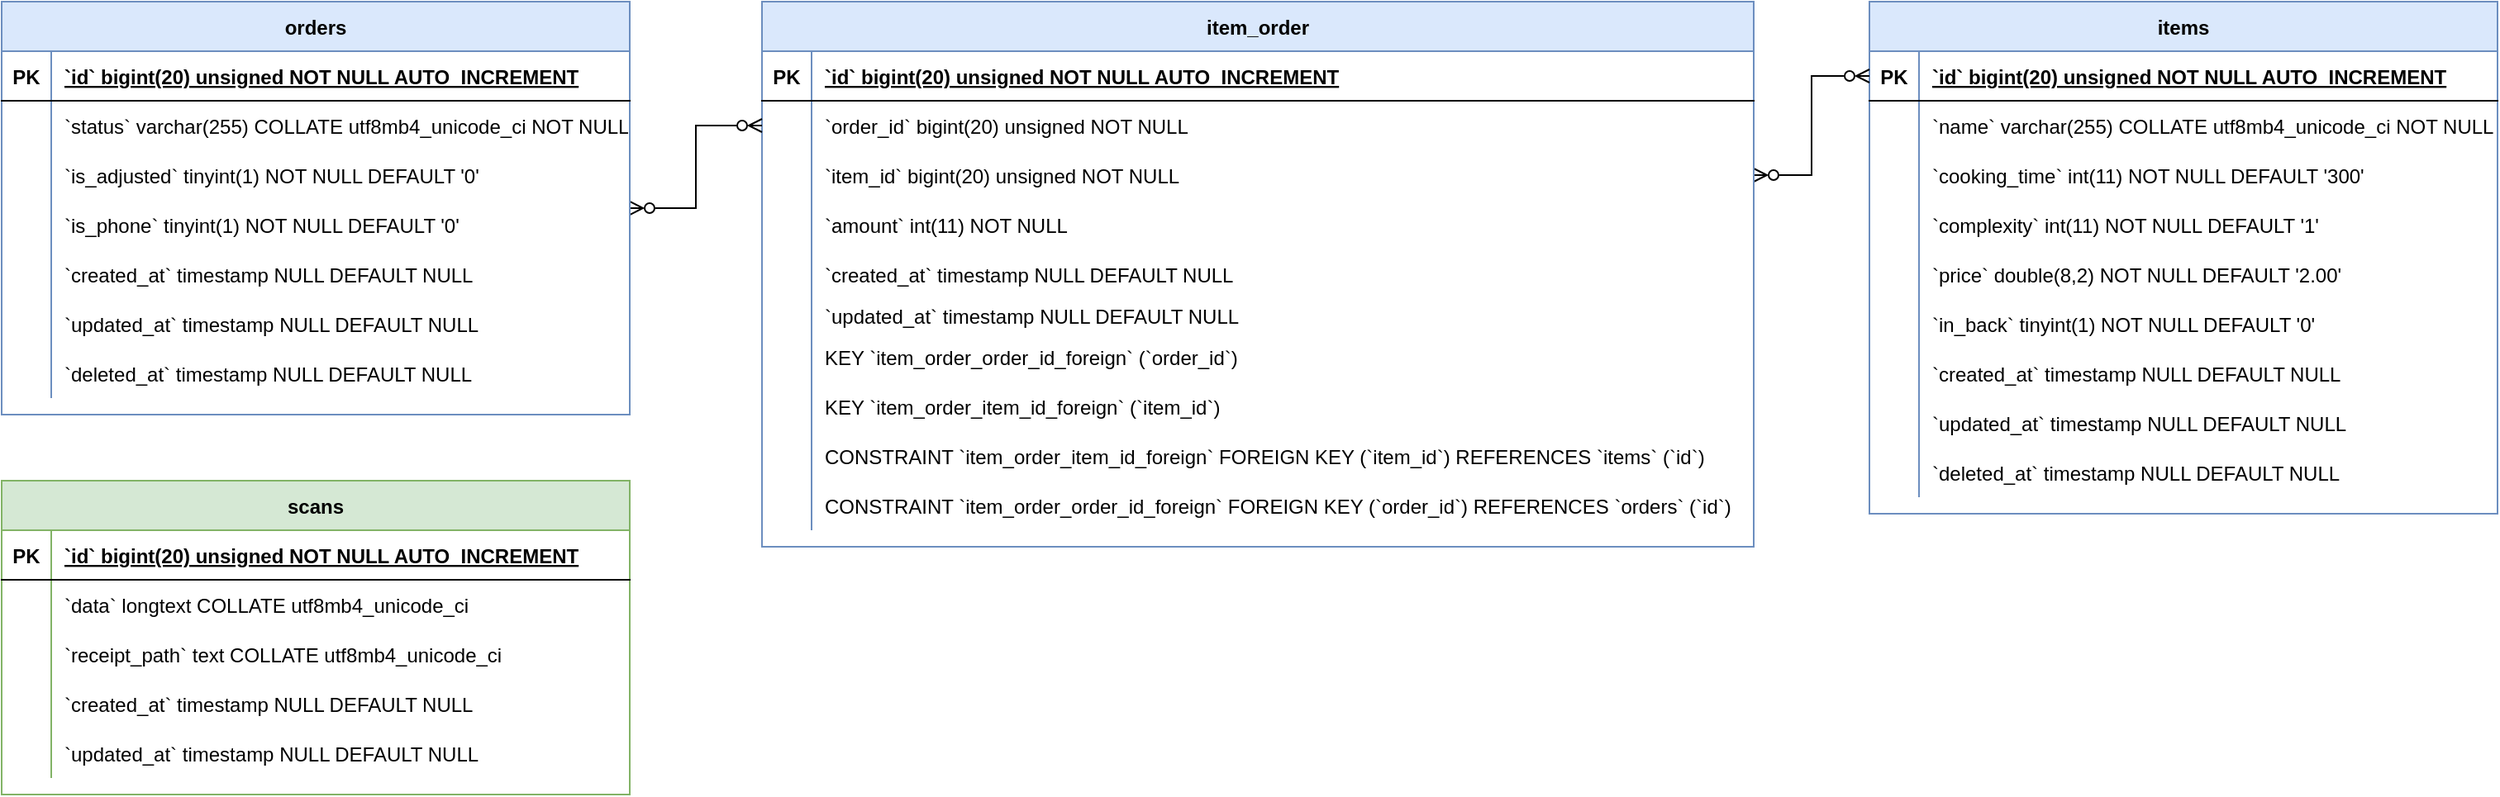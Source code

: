 <mxfile version="20.7.4" type="device"><diagram id="dAq0so1QQWt-yCi-B2u2" name="Page-1"><mxGraphModel dx="3930" dy="1272" grid="1" gridSize="10" guides="1" tooltips="1" connect="1" arrows="1" fold="1" page="1" pageScale="1" pageWidth="827" pageHeight="1169" math="0" shadow="0"><root><mxCell id="0"/><mxCell id="1" parent="0"/><mxCell id="UMOQrsdHi8ueBX5Y1TrF-45" value="items" style="shape=table;startSize=30;container=1;collapsible=1;childLayout=tableLayout;fixedRows=1;rowLines=0;fontStyle=1;align=center;resizeLast=1;fillColor=#dae8fc;strokeColor=#6c8ebf;" vertex="1" parent="1"><mxGeometry x="-690" y="40" width="380" height="310" as="geometry"/></mxCell><mxCell id="UMOQrsdHi8ueBX5Y1TrF-46" value="" style="shape=tableRow;horizontal=0;startSize=0;swimlaneHead=0;swimlaneBody=0;fillColor=none;collapsible=0;dropTarget=0;points=[[0,0.5],[1,0.5]];portConstraint=eastwest;top=0;left=0;right=0;bottom=1;" vertex="1" parent="UMOQrsdHi8ueBX5Y1TrF-45"><mxGeometry y="30" width="380" height="30" as="geometry"/></mxCell><mxCell id="UMOQrsdHi8ueBX5Y1TrF-47" value="PK" style="shape=partialRectangle;overflow=hidden;connectable=0;fillColor=none;top=0;left=0;bottom=0;right=0;fontStyle=1;" vertex="1" parent="UMOQrsdHi8ueBX5Y1TrF-46"><mxGeometry width="30" height="30" as="geometry"><mxRectangle width="30" height="30" as="alternateBounds"/></mxGeometry></mxCell><mxCell id="UMOQrsdHi8ueBX5Y1TrF-48" value="`id` bigint(20) unsigned NOT NULL AUTO_INCREMENT" style="shape=partialRectangle;overflow=hidden;connectable=0;fillColor=none;align=left;top=0;left=0;bottom=0;right=0;spacingLeft=6;fontStyle=5;" vertex="1" parent="UMOQrsdHi8ueBX5Y1TrF-46"><mxGeometry x="30" width="350" height="30" as="geometry"><mxRectangle width="350" height="30" as="alternateBounds"/></mxGeometry></mxCell><mxCell id="UMOQrsdHi8ueBX5Y1TrF-49" value="" style="shape=tableRow;horizontal=0;startSize=0;swimlaneHead=0;swimlaneBody=0;fillColor=none;collapsible=0;dropTarget=0;points=[[0,0.5],[1,0.5]];portConstraint=eastwest;top=0;left=0;right=0;bottom=0;" vertex="1" parent="UMOQrsdHi8ueBX5Y1TrF-45"><mxGeometry y="60" width="380" height="30" as="geometry"/></mxCell><mxCell id="UMOQrsdHi8ueBX5Y1TrF-50" value="" style="shape=partialRectangle;overflow=hidden;connectable=0;fillColor=none;top=0;left=0;bottom=0;right=0;" vertex="1" parent="UMOQrsdHi8ueBX5Y1TrF-49"><mxGeometry width="30" height="30" as="geometry"><mxRectangle width="30" height="30" as="alternateBounds"/></mxGeometry></mxCell><mxCell id="UMOQrsdHi8ueBX5Y1TrF-51" value="`name` varchar(255) COLLATE utf8mb4_unicode_ci NOT NULL" style="shape=partialRectangle;overflow=hidden;connectable=0;fillColor=none;align=left;top=0;left=0;bottom=0;right=0;spacingLeft=6;" vertex="1" parent="UMOQrsdHi8ueBX5Y1TrF-49"><mxGeometry x="30" width="350" height="30" as="geometry"><mxRectangle width="350" height="30" as="alternateBounds"/></mxGeometry></mxCell><mxCell id="UMOQrsdHi8ueBX5Y1TrF-52" value="" style="shape=tableRow;horizontal=0;startSize=0;swimlaneHead=0;swimlaneBody=0;fillColor=none;collapsible=0;dropTarget=0;points=[[0,0.5],[1,0.5]];portConstraint=eastwest;top=0;left=0;right=0;bottom=0;" vertex="1" parent="UMOQrsdHi8ueBX5Y1TrF-45"><mxGeometry y="90" width="380" height="30" as="geometry"/></mxCell><mxCell id="UMOQrsdHi8ueBX5Y1TrF-53" value="" style="shape=partialRectangle;overflow=hidden;connectable=0;fillColor=none;top=0;left=0;bottom=0;right=0;" vertex="1" parent="UMOQrsdHi8ueBX5Y1TrF-52"><mxGeometry width="30" height="30" as="geometry"><mxRectangle width="30" height="30" as="alternateBounds"/></mxGeometry></mxCell><mxCell id="UMOQrsdHi8ueBX5Y1TrF-54" value="`cooking_time` int(11) NOT NULL DEFAULT '300'" style="shape=partialRectangle;overflow=hidden;connectable=0;fillColor=none;align=left;top=0;left=0;bottom=0;right=0;spacingLeft=6;" vertex="1" parent="UMOQrsdHi8ueBX5Y1TrF-52"><mxGeometry x="30" width="350" height="30" as="geometry"><mxRectangle width="350" height="30" as="alternateBounds"/></mxGeometry></mxCell><mxCell id="UMOQrsdHi8ueBX5Y1TrF-55" value="" style="shape=tableRow;horizontal=0;startSize=0;swimlaneHead=0;swimlaneBody=0;fillColor=none;collapsible=0;dropTarget=0;points=[[0,0.5],[1,0.5]];portConstraint=eastwest;top=0;left=0;right=0;bottom=0;" vertex="1" parent="UMOQrsdHi8ueBX5Y1TrF-45"><mxGeometry y="120" width="380" height="30" as="geometry"/></mxCell><mxCell id="UMOQrsdHi8ueBX5Y1TrF-56" value="" style="shape=partialRectangle;overflow=hidden;connectable=0;fillColor=none;top=0;left=0;bottom=0;right=0;" vertex="1" parent="UMOQrsdHi8ueBX5Y1TrF-55"><mxGeometry width="30" height="30" as="geometry"><mxRectangle width="30" height="30" as="alternateBounds"/></mxGeometry></mxCell><mxCell id="UMOQrsdHi8ueBX5Y1TrF-57" value="`complexity` int(11) NOT NULL DEFAULT '1'" style="shape=partialRectangle;overflow=hidden;connectable=0;fillColor=none;align=left;top=0;left=0;bottom=0;right=0;spacingLeft=6;" vertex="1" parent="UMOQrsdHi8ueBX5Y1TrF-55"><mxGeometry x="30" width="350" height="30" as="geometry"><mxRectangle width="350" height="30" as="alternateBounds"/></mxGeometry></mxCell><mxCell id="UMOQrsdHi8ueBX5Y1TrF-58" value="" style="shape=tableRow;horizontal=0;startSize=0;swimlaneHead=0;swimlaneBody=0;fillColor=none;collapsible=0;dropTarget=0;points=[[0,0.5],[1,0.5]];portConstraint=eastwest;top=0;left=0;right=0;bottom=0;" vertex="1" parent="UMOQrsdHi8ueBX5Y1TrF-45"><mxGeometry y="150" width="380" height="30" as="geometry"/></mxCell><mxCell id="UMOQrsdHi8ueBX5Y1TrF-59" value="" style="shape=partialRectangle;overflow=hidden;connectable=0;fillColor=none;top=0;left=0;bottom=0;right=0;" vertex="1" parent="UMOQrsdHi8ueBX5Y1TrF-58"><mxGeometry width="30" height="30" as="geometry"><mxRectangle width="30" height="30" as="alternateBounds"/></mxGeometry></mxCell><mxCell id="UMOQrsdHi8ueBX5Y1TrF-60" value="`price` double(8,2) NOT NULL DEFAULT '2.00'" style="shape=partialRectangle;overflow=hidden;connectable=0;fillColor=none;align=left;top=0;left=0;bottom=0;right=0;spacingLeft=6;" vertex="1" parent="UMOQrsdHi8ueBX5Y1TrF-58"><mxGeometry x="30" width="350" height="30" as="geometry"><mxRectangle width="350" height="30" as="alternateBounds"/></mxGeometry></mxCell><mxCell id="UMOQrsdHi8ueBX5Y1TrF-61" value="" style="shape=tableRow;horizontal=0;startSize=0;swimlaneHead=0;swimlaneBody=0;fillColor=none;collapsible=0;dropTarget=0;points=[[0,0.5],[1,0.5]];portConstraint=eastwest;top=0;left=0;right=0;bottom=0;" vertex="1" parent="UMOQrsdHi8ueBX5Y1TrF-45"><mxGeometry y="180" width="380" height="30" as="geometry"/></mxCell><mxCell id="UMOQrsdHi8ueBX5Y1TrF-62" value="" style="shape=partialRectangle;overflow=hidden;connectable=0;fillColor=none;top=0;left=0;bottom=0;right=0;" vertex="1" parent="UMOQrsdHi8ueBX5Y1TrF-61"><mxGeometry width="30" height="30" as="geometry"><mxRectangle width="30" height="30" as="alternateBounds"/></mxGeometry></mxCell><mxCell id="UMOQrsdHi8ueBX5Y1TrF-63" value="`in_back` tinyint(1) NOT NULL DEFAULT '0'" style="shape=partialRectangle;overflow=hidden;connectable=0;fillColor=none;align=left;top=0;left=0;bottom=0;right=0;spacingLeft=6;" vertex="1" parent="UMOQrsdHi8ueBX5Y1TrF-61"><mxGeometry x="30" width="350" height="30" as="geometry"><mxRectangle width="350" height="30" as="alternateBounds"/></mxGeometry></mxCell><mxCell id="UMOQrsdHi8ueBX5Y1TrF-64" value="" style="shape=tableRow;horizontal=0;startSize=0;swimlaneHead=0;swimlaneBody=0;fillColor=none;collapsible=0;dropTarget=0;points=[[0,0.5],[1,0.5]];portConstraint=eastwest;top=0;left=0;right=0;bottom=0;" vertex="1" parent="UMOQrsdHi8ueBX5Y1TrF-45"><mxGeometry y="210" width="380" height="30" as="geometry"/></mxCell><mxCell id="UMOQrsdHi8ueBX5Y1TrF-65" value="" style="shape=partialRectangle;overflow=hidden;connectable=0;fillColor=none;top=0;left=0;bottom=0;right=0;" vertex="1" parent="UMOQrsdHi8ueBX5Y1TrF-64"><mxGeometry width="30" height="30" as="geometry"><mxRectangle width="30" height="30" as="alternateBounds"/></mxGeometry></mxCell><mxCell id="UMOQrsdHi8ueBX5Y1TrF-66" value="`created_at` timestamp NULL DEFAULT NULL" style="shape=partialRectangle;overflow=hidden;connectable=0;fillColor=none;align=left;top=0;left=0;bottom=0;right=0;spacingLeft=6;" vertex="1" parent="UMOQrsdHi8ueBX5Y1TrF-64"><mxGeometry x="30" width="350" height="30" as="geometry"><mxRectangle width="350" height="30" as="alternateBounds"/></mxGeometry></mxCell><mxCell id="UMOQrsdHi8ueBX5Y1TrF-67" value="" style="shape=tableRow;horizontal=0;startSize=0;swimlaneHead=0;swimlaneBody=0;fillColor=none;collapsible=0;dropTarget=0;points=[[0,0.5],[1,0.5]];portConstraint=eastwest;top=0;left=0;right=0;bottom=0;" vertex="1" parent="UMOQrsdHi8ueBX5Y1TrF-45"><mxGeometry y="240" width="380" height="30" as="geometry"/></mxCell><mxCell id="UMOQrsdHi8ueBX5Y1TrF-68" value="" style="shape=partialRectangle;overflow=hidden;connectable=0;fillColor=none;top=0;left=0;bottom=0;right=0;" vertex="1" parent="UMOQrsdHi8ueBX5Y1TrF-67"><mxGeometry width="30" height="30" as="geometry"><mxRectangle width="30" height="30" as="alternateBounds"/></mxGeometry></mxCell><mxCell id="UMOQrsdHi8ueBX5Y1TrF-69" value="`updated_at` timestamp NULL DEFAULT NULL" style="shape=partialRectangle;overflow=hidden;connectable=0;fillColor=none;align=left;top=0;left=0;bottom=0;right=0;spacingLeft=6;" vertex="1" parent="UMOQrsdHi8ueBX5Y1TrF-67"><mxGeometry x="30" width="350" height="30" as="geometry"><mxRectangle width="350" height="30" as="alternateBounds"/></mxGeometry></mxCell><mxCell id="UMOQrsdHi8ueBX5Y1TrF-70" value="" style="shape=tableRow;horizontal=0;startSize=0;swimlaneHead=0;swimlaneBody=0;fillColor=none;collapsible=0;dropTarget=0;points=[[0,0.5],[1,0.5]];portConstraint=eastwest;top=0;left=0;right=0;bottom=0;" vertex="1" parent="UMOQrsdHi8ueBX5Y1TrF-45"><mxGeometry y="270" width="380" height="30" as="geometry"/></mxCell><mxCell id="UMOQrsdHi8ueBX5Y1TrF-71" value="" style="shape=partialRectangle;overflow=hidden;connectable=0;fillColor=none;top=0;left=0;bottom=0;right=0;" vertex="1" parent="UMOQrsdHi8ueBX5Y1TrF-70"><mxGeometry width="30" height="30" as="geometry"><mxRectangle width="30" height="30" as="alternateBounds"/></mxGeometry></mxCell><mxCell id="UMOQrsdHi8ueBX5Y1TrF-72" value="`deleted_at` timestamp NULL DEFAULT NULL" style="shape=partialRectangle;overflow=hidden;connectable=0;fillColor=none;align=left;top=0;left=0;bottom=0;right=0;spacingLeft=6;" vertex="1" parent="UMOQrsdHi8ueBX5Y1TrF-70"><mxGeometry x="30" width="350" height="30" as="geometry"><mxRectangle width="350" height="30" as="alternateBounds"/></mxGeometry></mxCell><mxCell id="UMOQrsdHi8ueBX5Y1TrF-298" style="edgeStyle=orthogonalEdgeStyle;rounded=0;orthogonalLoop=1;jettySize=auto;html=1;exitX=1;exitY=0.5;exitDx=0;exitDy=0;endArrow=ERzeroToMany;endFill=0;startArrow=ERzeroToMany;startFill=0;" edge="1" parent="1" source="UMOQrsdHi8ueBX5Y1TrF-80" target="UMOQrsdHi8ueBX5Y1TrF-46"><mxGeometry relative="1" as="geometry"/></mxCell><mxCell id="UMOQrsdHi8ueBX5Y1TrF-73" value="item_order" style="shape=table;startSize=30;container=1;collapsible=1;childLayout=tableLayout;fixedRows=1;rowLines=0;fontStyle=1;align=center;resizeLast=1;fillColor=#dae8fc;strokeColor=#6c8ebf;" vertex="1" parent="1"><mxGeometry x="-1360" y="40" width="600" height="330" as="geometry"/></mxCell><mxCell id="UMOQrsdHi8ueBX5Y1TrF-74" value="" style="shape=tableRow;horizontal=0;startSize=0;swimlaneHead=0;swimlaneBody=0;fillColor=none;collapsible=0;dropTarget=0;points=[[0,0.5],[1,0.5]];portConstraint=eastwest;top=0;left=0;right=0;bottom=1;" vertex="1" parent="UMOQrsdHi8ueBX5Y1TrF-73"><mxGeometry y="30" width="600" height="30" as="geometry"/></mxCell><mxCell id="UMOQrsdHi8ueBX5Y1TrF-75" value="PK" style="shape=partialRectangle;overflow=hidden;connectable=0;fillColor=none;top=0;left=0;bottom=0;right=0;fontStyle=1;" vertex="1" parent="UMOQrsdHi8ueBX5Y1TrF-74"><mxGeometry width="30" height="30" as="geometry"><mxRectangle width="30" height="30" as="alternateBounds"/></mxGeometry></mxCell><mxCell id="UMOQrsdHi8ueBX5Y1TrF-76" value="`id` bigint(20) unsigned NOT NULL AUTO_INCREMENT" style="shape=partialRectangle;overflow=hidden;connectable=0;fillColor=none;align=left;top=0;left=0;bottom=0;right=0;spacingLeft=6;fontStyle=5;" vertex="1" parent="UMOQrsdHi8ueBX5Y1TrF-74"><mxGeometry x="30" width="570" height="30" as="geometry"><mxRectangle width="570" height="30" as="alternateBounds"/></mxGeometry></mxCell><mxCell id="UMOQrsdHi8ueBX5Y1TrF-77" value="" style="shape=tableRow;horizontal=0;startSize=0;swimlaneHead=0;swimlaneBody=0;fillColor=none;collapsible=0;dropTarget=0;points=[[0,0.5],[1,0.5]];portConstraint=eastwest;top=0;left=0;right=0;bottom=0;" vertex="1" parent="UMOQrsdHi8ueBX5Y1TrF-73"><mxGeometry y="60" width="600" height="30" as="geometry"/></mxCell><mxCell id="UMOQrsdHi8ueBX5Y1TrF-78" value="" style="shape=partialRectangle;overflow=hidden;connectable=0;fillColor=none;top=0;left=0;bottom=0;right=0;" vertex="1" parent="UMOQrsdHi8ueBX5Y1TrF-77"><mxGeometry width="30" height="30" as="geometry"><mxRectangle width="30" height="30" as="alternateBounds"/></mxGeometry></mxCell><mxCell id="UMOQrsdHi8ueBX5Y1TrF-79" value="`order_id` bigint(20) unsigned NOT NULL" style="shape=partialRectangle;overflow=hidden;connectable=0;fillColor=none;align=left;top=0;left=0;bottom=0;right=0;spacingLeft=6;" vertex="1" parent="UMOQrsdHi8ueBX5Y1TrF-77"><mxGeometry x="30" width="570" height="30" as="geometry"><mxRectangle width="570" height="30" as="alternateBounds"/></mxGeometry></mxCell><mxCell id="UMOQrsdHi8ueBX5Y1TrF-80" value="" style="shape=tableRow;horizontal=0;startSize=0;swimlaneHead=0;swimlaneBody=0;fillColor=none;collapsible=0;dropTarget=0;points=[[0,0.5],[1,0.5]];portConstraint=eastwest;top=0;left=0;right=0;bottom=0;" vertex="1" parent="UMOQrsdHi8ueBX5Y1TrF-73"><mxGeometry y="90" width="600" height="30" as="geometry"/></mxCell><mxCell id="UMOQrsdHi8ueBX5Y1TrF-81" value="" style="shape=partialRectangle;overflow=hidden;connectable=0;fillColor=none;top=0;left=0;bottom=0;right=0;" vertex="1" parent="UMOQrsdHi8ueBX5Y1TrF-80"><mxGeometry width="30" height="30" as="geometry"><mxRectangle width="30" height="30" as="alternateBounds"/></mxGeometry></mxCell><mxCell id="UMOQrsdHi8ueBX5Y1TrF-82" value="`item_id` bigint(20) unsigned NOT NULL" style="shape=partialRectangle;overflow=hidden;connectable=0;fillColor=none;align=left;top=0;left=0;bottom=0;right=0;spacingLeft=6;" vertex="1" parent="UMOQrsdHi8ueBX5Y1TrF-80"><mxGeometry x="30" width="570" height="30" as="geometry"><mxRectangle width="570" height="30" as="alternateBounds"/></mxGeometry></mxCell><mxCell id="UMOQrsdHi8ueBX5Y1TrF-83" value="" style="shape=tableRow;horizontal=0;startSize=0;swimlaneHead=0;swimlaneBody=0;fillColor=none;collapsible=0;dropTarget=0;points=[[0,0.5],[1,0.5]];portConstraint=eastwest;top=0;left=0;right=0;bottom=0;" vertex="1" parent="UMOQrsdHi8ueBX5Y1TrF-73"><mxGeometry y="120" width="600" height="30" as="geometry"/></mxCell><mxCell id="UMOQrsdHi8ueBX5Y1TrF-84" value="" style="shape=partialRectangle;overflow=hidden;connectable=0;fillColor=none;top=0;left=0;bottom=0;right=0;" vertex="1" parent="UMOQrsdHi8ueBX5Y1TrF-83"><mxGeometry width="30" height="30" as="geometry"><mxRectangle width="30" height="30" as="alternateBounds"/></mxGeometry></mxCell><mxCell id="UMOQrsdHi8ueBX5Y1TrF-85" value="`amount` int(11) NOT NULL" style="shape=partialRectangle;overflow=hidden;connectable=0;fillColor=none;align=left;top=0;left=0;bottom=0;right=0;spacingLeft=6;" vertex="1" parent="UMOQrsdHi8ueBX5Y1TrF-83"><mxGeometry x="30" width="570" height="30" as="geometry"><mxRectangle width="570" height="30" as="alternateBounds"/></mxGeometry></mxCell><mxCell id="UMOQrsdHi8ueBX5Y1TrF-86" value="" style="shape=tableRow;horizontal=0;startSize=0;swimlaneHead=0;swimlaneBody=0;fillColor=none;collapsible=0;dropTarget=0;points=[[0,0.5],[1,0.5]];portConstraint=eastwest;top=0;left=0;right=0;bottom=0;" vertex="1" parent="UMOQrsdHi8ueBX5Y1TrF-73"><mxGeometry y="150" width="600" height="30" as="geometry"/></mxCell><mxCell id="UMOQrsdHi8ueBX5Y1TrF-87" value="" style="shape=partialRectangle;overflow=hidden;connectable=0;fillColor=none;top=0;left=0;bottom=0;right=0;" vertex="1" parent="UMOQrsdHi8ueBX5Y1TrF-86"><mxGeometry width="30" height="30" as="geometry"><mxRectangle width="30" height="30" as="alternateBounds"/></mxGeometry></mxCell><mxCell id="UMOQrsdHi8ueBX5Y1TrF-88" value="`created_at` timestamp NULL DEFAULT NULL" style="shape=partialRectangle;overflow=hidden;connectable=0;fillColor=none;align=left;top=0;left=0;bottom=0;right=0;spacingLeft=6;" vertex="1" parent="UMOQrsdHi8ueBX5Y1TrF-86"><mxGeometry x="30" width="570" height="30" as="geometry"><mxRectangle width="570" height="30" as="alternateBounds"/></mxGeometry></mxCell><mxCell id="UMOQrsdHi8ueBX5Y1TrF-89" value="" style="shape=tableRow;horizontal=0;startSize=0;swimlaneHead=0;swimlaneBody=0;fillColor=none;collapsible=0;dropTarget=0;points=[[0,0.5],[1,0.5]];portConstraint=eastwest;top=0;left=0;right=0;bottom=0;" vertex="1" parent="UMOQrsdHi8ueBX5Y1TrF-73"><mxGeometry y="180" width="600" height="20" as="geometry"/></mxCell><mxCell id="UMOQrsdHi8ueBX5Y1TrF-90" value="" style="shape=partialRectangle;overflow=hidden;connectable=0;fillColor=none;top=0;left=0;bottom=0;right=0;" vertex="1" parent="UMOQrsdHi8ueBX5Y1TrF-89"><mxGeometry width="30" height="20" as="geometry"><mxRectangle width="30" height="20" as="alternateBounds"/></mxGeometry></mxCell><mxCell id="UMOQrsdHi8ueBX5Y1TrF-91" value="`updated_at` timestamp NULL DEFAULT NULL" style="shape=partialRectangle;overflow=hidden;connectable=0;fillColor=none;align=left;top=0;left=0;bottom=0;right=0;spacingLeft=6;" vertex="1" parent="UMOQrsdHi8ueBX5Y1TrF-89"><mxGeometry x="30" width="570" height="20" as="geometry"><mxRectangle width="570" height="20" as="alternateBounds"/></mxGeometry></mxCell><mxCell id="UMOQrsdHi8ueBX5Y1TrF-92" value="" style="shape=tableRow;horizontal=0;startSize=0;swimlaneHead=0;swimlaneBody=0;fillColor=none;collapsible=0;dropTarget=0;points=[[0,0.5],[1,0.5]];portConstraint=eastwest;top=0;left=0;right=0;bottom=0;" vertex="1" parent="UMOQrsdHi8ueBX5Y1TrF-73"><mxGeometry y="200" width="600" height="30" as="geometry"/></mxCell><mxCell id="UMOQrsdHi8ueBX5Y1TrF-93" value="" style="shape=partialRectangle;overflow=hidden;connectable=0;fillColor=none;top=0;left=0;bottom=0;right=0;" vertex="1" parent="UMOQrsdHi8ueBX5Y1TrF-92"><mxGeometry width="30" height="30" as="geometry"><mxRectangle width="30" height="30" as="alternateBounds"/></mxGeometry></mxCell><mxCell id="UMOQrsdHi8ueBX5Y1TrF-94" value="KEY `item_order_order_id_foreign` (`order_id`)" style="shape=partialRectangle;overflow=hidden;connectable=0;fillColor=none;align=left;top=0;left=0;bottom=0;right=0;spacingLeft=6;" vertex="1" parent="UMOQrsdHi8ueBX5Y1TrF-92"><mxGeometry x="30" width="570" height="30" as="geometry"><mxRectangle width="570" height="30" as="alternateBounds"/></mxGeometry></mxCell><mxCell id="UMOQrsdHi8ueBX5Y1TrF-95" value="" style="shape=tableRow;horizontal=0;startSize=0;swimlaneHead=0;swimlaneBody=0;fillColor=none;collapsible=0;dropTarget=0;points=[[0,0.5],[1,0.5]];portConstraint=eastwest;top=0;left=0;right=0;bottom=0;" vertex="1" parent="UMOQrsdHi8ueBX5Y1TrF-73"><mxGeometry y="230" width="600" height="30" as="geometry"/></mxCell><mxCell id="UMOQrsdHi8ueBX5Y1TrF-96" value="" style="shape=partialRectangle;overflow=hidden;connectable=0;fillColor=none;top=0;left=0;bottom=0;right=0;" vertex="1" parent="UMOQrsdHi8ueBX5Y1TrF-95"><mxGeometry width="30" height="30" as="geometry"><mxRectangle width="30" height="30" as="alternateBounds"/></mxGeometry></mxCell><mxCell id="UMOQrsdHi8ueBX5Y1TrF-97" value="KEY `item_order_item_id_foreign` (`item_id`)" style="shape=partialRectangle;overflow=hidden;connectable=0;fillColor=none;align=left;top=0;left=0;bottom=0;right=0;spacingLeft=6;" vertex="1" parent="UMOQrsdHi8ueBX5Y1TrF-95"><mxGeometry x="30" width="570" height="30" as="geometry"><mxRectangle width="570" height="30" as="alternateBounds"/></mxGeometry></mxCell><mxCell id="UMOQrsdHi8ueBX5Y1TrF-98" value="" style="shape=tableRow;horizontal=0;startSize=0;swimlaneHead=0;swimlaneBody=0;fillColor=none;collapsible=0;dropTarget=0;points=[[0,0.5],[1,0.5]];portConstraint=eastwest;top=0;left=0;right=0;bottom=0;" vertex="1" parent="UMOQrsdHi8ueBX5Y1TrF-73"><mxGeometry y="260" width="600" height="30" as="geometry"/></mxCell><mxCell id="UMOQrsdHi8ueBX5Y1TrF-99" value="" style="shape=partialRectangle;overflow=hidden;connectable=0;fillColor=none;top=0;left=0;bottom=0;right=0;" vertex="1" parent="UMOQrsdHi8ueBX5Y1TrF-98"><mxGeometry width="30" height="30" as="geometry"><mxRectangle width="30" height="30" as="alternateBounds"/></mxGeometry></mxCell><mxCell id="UMOQrsdHi8ueBX5Y1TrF-100" value="CONSTRAINT `item_order_item_id_foreign` FOREIGN KEY (`item_id`) REFERENCES `items` (`id`)" style="shape=partialRectangle;overflow=hidden;connectable=0;fillColor=none;align=left;top=0;left=0;bottom=0;right=0;spacingLeft=6;" vertex="1" parent="UMOQrsdHi8ueBX5Y1TrF-98"><mxGeometry x="30" width="570" height="30" as="geometry"><mxRectangle width="570" height="30" as="alternateBounds"/></mxGeometry></mxCell><mxCell id="UMOQrsdHi8ueBX5Y1TrF-101" value="" style="shape=tableRow;horizontal=0;startSize=0;swimlaneHead=0;swimlaneBody=0;fillColor=none;collapsible=0;dropTarget=0;points=[[0,0.5],[1,0.5]];portConstraint=eastwest;top=0;left=0;right=0;bottom=0;" vertex="1" parent="UMOQrsdHi8ueBX5Y1TrF-73"><mxGeometry y="290" width="600" height="30" as="geometry"/></mxCell><mxCell id="UMOQrsdHi8ueBX5Y1TrF-102" value="" style="shape=partialRectangle;overflow=hidden;connectable=0;fillColor=none;top=0;left=0;bottom=0;right=0;" vertex="1" parent="UMOQrsdHi8ueBX5Y1TrF-101"><mxGeometry width="30" height="30" as="geometry"><mxRectangle width="30" height="30" as="alternateBounds"/></mxGeometry></mxCell><mxCell id="UMOQrsdHi8ueBX5Y1TrF-103" value="CONSTRAINT `item_order_order_id_foreign` FOREIGN KEY (`order_id`) REFERENCES `orders` (`id`)" style="shape=partialRectangle;overflow=hidden;connectable=0;fillColor=none;align=left;top=0;left=0;bottom=0;right=0;spacingLeft=6;" vertex="1" parent="UMOQrsdHi8ueBX5Y1TrF-101"><mxGeometry x="30" width="570" height="30" as="geometry"><mxRectangle width="570" height="30" as="alternateBounds"/></mxGeometry></mxCell><mxCell id="UMOQrsdHi8ueBX5Y1TrF-299" style="edgeStyle=orthogonalEdgeStyle;rounded=0;orthogonalLoop=1;jettySize=auto;html=1;endArrow=ERzeroToMany;endFill=0;startArrow=ERzeroToMany;startFill=0;" edge="1" parent="1" source="UMOQrsdHi8ueBX5Y1TrF-142" target="UMOQrsdHi8ueBX5Y1TrF-77"><mxGeometry relative="1" as="geometry"/></mxCell><mxCell id="UMOQrsdHi8ueBX5Y1TrF-142" value="orders" style="shape=table;startSize=30;container=1;collapsible=1;childLayout=tableLayout;fixedRows=1;rowLines=0;fontStyle=1;align=center;resizeLast=1;fillColor=#dae8fc;strokeColor=#6c8ebf;" vertex="1" parent="1"><mxGeometry x="-1820" y="40" width="380" height="250" as="geometry"/></mxCell><mxCell id="UMOQrsdHi8ueBX5Y1TrF-143" value="" style="shape=tableRow;horizontal=0;startSize=0;swimlaneHead=0;swimlaneBody=0;fillColor=none;collapsible=0;dropTarget=0;points=[[0,0.5],[1,0.5]];portConstraint=eastwest;top=0;left=0;right=0;bottom=1;" vertex="1" parent="UMOQrsdHi8ueBX5Y1TrF-142"><mxGeometry y="30" width="380" height="30" as="geometry"/></mxCell><mxCell id="UMOQrsdHi8ueBX5Y1TrF-144" value="PK" style="shape=partialRectangle;overflow=hidden;connectable=0;fillColor=none;top=0;left=0;bottom=0;right=0;fontStyle=1;" vertex="1" parent="UMOQrsdHi8ueBX5Y1TrF-143"><mxGeometry width="30" height="30" as="geometry"><mxRectangle width="30" height="30" as="alternateBounds"/></mxGeometry></mxCell><mxCell id="UMOQrsdHi8ueBX5Y1TrF-145" value="`id` bigint(20) unsigned NOT NULL AUTO_INCREMENT" style="shape=partialRectangle;overflow=hidden;connectable=0;fillColor=none;align=left;top=0;left=0;bottom=0;right=0;spacingLeft=6;fontStyle=5;" vertex="1" parent="UMOQrsdHi8ueBX5Y1TrF-143"><mxGeometry x="30" width="350" height="30" as="geometry"><mxRectangle width="350" height="30" as="alternateBounds"/></mxGeometry></mxCell><mxCell id="UMOQrsdHi8ueBX5Y1TrF-146" value="" style="shape=tableRow;horizontal=0;startSize=0;swimlaneHead=0;swimlaneBody=0;fillColor=none;collapsible=0;dropTarget=0;points=[[0,0.5],[1,0.5]];portConstraint=eastwest;top=0;left=0;right=0;bottom=0;" vertex="1" parent="UMOQrsdHi8ueBX5Y1TrF-142"><mxGeometry y="60" width="380" height="30" as="geometry"/></mxCell><mxCell id="UMOQrsdHi8ueBX5Y1TrF-147" value="" style="shape=partialRectangle;overflow=hidden;connectable=0;fillColor=none;top=0;left=0;bottom=0;right=0;" vertex="1" parent="UMOQrsdHi8ueBX5Y1TrF-146"><mxGeometry width="30" height="30" as="geometry"><mxRectangle width="30" height="30" as="alternateBounds"/></mxGeometry></mxCell><mxCell id="UMOQrsdHi8ueBX5Y1TrF-148" value="`status` varchar(255) COLLATE utf8mb4_unicode_ci NOT NULL DEFAULT 'WAITING'" style="shape=partialRectangle;overflow=hidden;connectable=0;fillColor=none;align=left;top=0;left=0;bottom=0;right=0;spacingLeft=6;" vertex="1" parent="UMOQrsdHi8ueBX5Y1TrF-146"><mxGeometry x="30" width="350" height="30" as="geometry"><mxRectangle width="350" height="30" as="alternateBounds"/></mxGeometry></mxCell><mxCell id="UMOQrsdHi8ueBX5Y1TrF-149" value="" style="shape=tableRow;horizontal=0;startSize=0;swimlaneHead=0;swimlaneBody=0;fillColor=none;collapsible=0;dropTarget=0;points=[[0,0.5],[1,0.5]];portConstraint=eastwest;top=0;left=0;right=0;bottom=0;" vertex="1" parent="UMOQrsdHi8ueBX5Y1TrF-142"><mxGeometry y="90" width="380" height="30" as="geometry"/></mxCell><mxCell id="UMOQrsdHi8ueBX5Y1TrF-150" value="" style="shape=partialRectangle;overflow=hidden;connectable=0;fillColor=none;top=0;left=0;bottom=0;right=0;" vertex="1" parent="UMOQrsdHi8ueBX5Y1TrF-149"><mxGeometry width="30" height="30" as="geometry"><mxRectangle width="30" height="30" as="alternateBounds"/></mxGeometry></mxCell><mxCell id="UMOQrsdHi8ueBX5Y1TrF-151" value="`is_adjusted` tinyint(1) NOT NULL DEFAULT '0'" style="shape=partialRectangle;overflow=hidden;connectable=0;fillColor=none;align=left;top=0;left=0;bottom=0;right=0;spacingLeft=6;" vertex="1" parent="UMOQrsdHi8ueBX5Y1TrF-149"><mxGeometry x="30" width="350" height="30" as="geometry"><mxRectangle width="350" height="30" as="alternateBounds"/></mxGeometry></mxCell><mxCell id="UMOQrsdHi8ueBX5Y1TrF-152" value="" style="shape=tableRow;horizontal=0;startSize=0;swimlaneHead=0;swimlaneBody=0;fillColor=none;collapsible=0;dropTarget=0;points=[[0,0.5],[1,0.5]];portConstraint=eastwest;top=0;left=0;right=0;bottom=0;" vertex="1" parent="UMOQrsdHi8ueBX5Y1TrF-142"><mxGeometry y="120" width="380" height="30" as="geometry"/></mxCell><mxCell id="UMOQrsdHi8ueBX5Y1TrF-153" value="" style="shape=partialRectangle;overflow=hidden;connectable=0;fillColor=none;top=0;left=0;bottom=0;right=0;" vertex="1" parent="UMOQrsdHi8ueBX5Y1TrF-152"><mxGeometry width="30" height="30" as="geometry"><mxRectangle width="30" height="30" as="alternateBounds"/></mxGeometry></mxCell><mxCell id="UMOQrsdHi8ueBX5Y1TrF-154" value="`is_phone` tinyint(1) NOT NULL DEFAULT '0'" style="shape=partialRectangle;overflow=hidden;connectable=0;fillColor=none;align=left;top=0;left=0;bottom=0;right=0;spacingLeft=6;" vertex="1" parent="UMOQrsdHi8ueBX5Y1TrF-152"><mxGeometry x="30" width="350" height="30" as="geometry"><mxRectangle width="350" height="30" as="alternateBounds"/></mxGeometry></mxCell><mxCell id="UMOQrsdHi8ueBX5Y1TrF-155" value="" style="shape=tableRow;horizontal=0;startSize=0;swimlaneHead=0;swimlaneBody=0;fillColor=none;collapsible=0;dropTarget=0;points=[[0,0.5],[1,0.5]];portConstraint=eastwest;top=0;left=0;right=0;bottom=0;" vertex="1" parent="UMOQrsdHi8ueBX5Y1TrF-142"><mxGeometry y="150" width="380" height="30" as="geometry"/></mxCell><mxCell id="UMOQrsdHi8ueBX5Y1TrF-156" value="" style="shape=partialRectangle;overflow=hidden;connectable=0;fillColor=none;top=0;left=0;bottom=0;right=0;" vertex="1" parent="UMOQrsdHi8ueBX5Y1TrF-155"><mxGeometry width="30" height="30" as="geometry"><mxRectangle width="30" height="30" as="alternateBounds"/></mxGeometry></mxCell><mxCell id="UMOQrsdHi8ueBX5Y1TrF-157" value="`created_at` timestamp NULL DEFAULT NULL" style="shape=partialRectangle;overflow=hidden;connectable=0;fillColor=none;align=left;top=0;left=0;bottom=0;right=0;spacingLeft=6;" vertex="1" parent="UMOQrsdHi8ueBX5Y1TrF-155"><mxGeometry x="30" width="350" height="30" as="geometry"><mxRectangle width="350" height="30" as="alternateBounds"/></mxGeometry></mxCell><mxCell id="UMOQrsdHi8ueBX5Y1TrF-158" value="" style="shape=tableRow;horizontal=0;startSize=0;swimlaneHead=0;swimlaneBody=0;fillColor=none;collapsible=0;dropTarget=0;points=[[0,0.5],[1,0.5]];portConstraint=eastwest;top=0;left=0;right=0;bottom=0;" vertex="1" parent="UMOQrsdHi8ueBX5Y1TrF-142"><mxGeometry y="180" width="380" height="30" as="geometry"/></mxCell><mxCell id="UMOQrsdHi8ueBX5Y1TrF-159" value="" style="shape=partialRectangle;overflow=hidden;connectable=0;fillColor=none;top=0;left=0;bottom=0;right=0;" vertex="1" parent="UMOQrsdHi8ueBX5Y1TrF-158"><mxGeometry width="30" height="30" as="geometry"><mxRectangle width="30" height="30" as="alternateBounds"/></mxGeometry></mxCell><mxCell id="UMOQrsdHi8ueBX5Y1TrF-160" value="`updated_at` timestamp NULL DEFAULT NULL" style="shape=partialRectangle;overflow=hidden;connectable=0;fillColor=none;align=left;top=0;left=0;bottom=0;right=0;spacingLeft=6;" vertex="1" parent="UMOQrsdHi8ueBX5Y1TrF-158"><mxGeometry x="30" width="350" height="30" as="geometry"><mxRectangle width="350" height="30" as="alternateBounds"/></mxGeometry></mxCell><mxCell id="UMOQrsdHi8ueBX5Y1TrF-161" value="" style="shape=tableRow;horizontal=0;startSize=0;swimlaneHead=0;swimlaneBody=0;fillColor=none;collapsible=0;dropTarget=0;points=[[0,0.5],[1,0.5]];portConstraint=eastwest;top=0;left=0;right=0;bottom=0;" vertex="1" parent="UMOQrsdHi8ueBX5Y1TrF-142"><mxGeometry y="210" width="380" height="30" as="geometry"/></mxCell><mxCell id="UMOQrsdHi8ueBX5Y1TrF-162" value="" style="shape=partialRectangle;overflow=hidden;connectable=0;fillColor=none;top=0;left=0;bottom=0;right=0;" vertex="1" parent="UMOQrsdHi8ueBX5Y1TrF-161"><mxGeometry width="30" height="30" as="geometry"><mxRectangle width="30" height="30" as="alternateBounds"/></mxGeometry></mxCell><mxCell id="UMOQrsdHi8ueBX5Y1TrF-163" value="`deleted_at` timestamp NULL DEFAULT NULL" style="shape=partialRectangle;overflow=hidden;connectable=0;fillColor=none;align=left;top=0;left=0;bottom=0;right=0;spacingLeft=6;" vertex="1" parent="UMOQrsdHi8ueBX5Y1TrF-161"><mxGeometry x="30" width="350" height="30" as="geometry"><mxRectangle width="350" height="30" as="alternateBounds"/></mxGeometry></mxCell><mxCell id="UMOQrsdHi8ueBX5Y1TrF-214" value="scans" style="shape=table;startSize=30;container=1;collapsible=1;childLayout=tableLayout;fixedRows=1;rowLines=0;fontStyle=1;align=center;resizeLast=1;fillColor=#d5e8d4;strokeColor=#82b366;" vertex="1" parent="1"><mxGeometry x="-1820" y="330" width="380" height="190" as="geometry"/></mxCell><mxCell id="UMOQrsdHi8ueBX5Y1TrF-215" value="" style="shape=tableRow;horizontal=0;startSize=0;swimlaneHead=0;swimlaneBody=0;fillColor=none;collapsible=0;dropTarget=0;points=[[0,0.5],[1,0.5]];portConstraint=eastwest;top=0;left=0;right=0;bottom=1;" vertex="1" parent="UMOQrsdHi8ueBX5Y1TrF-214"><mxGeometry y="30" width="380" height="30" as="geometry"/></mxCell><mxCell id="UMOQrsdHi8ueBX5Y1TrF-216" value="PK" style="shape=partialRectangle;overflow=hidden;connectable=0;fillColor=none;top=0;left=0;bottom=0;right=0;fontStyle=1;" vertex="1" parent="UMOQrsdHi8ueBX5Y1TrF-215"><mxGeometry width="30" height="30" as="geometry"><mxRectangle width="30" height="30" as="alternateBounds"/></mxGeometry></mxCell><mxCell id="UMOQrsdHi8ueBX5Y1TrF-217" value="`id` bigint(20) unsigned NOT NULL AUTO_INCREMENT" style="shape=partialRectangle;overflow=hidden;connectable=0;fillColor=none;align=left;top=0;left=0;bottom=0;right=0;spacingLeft=6;fontStyle=5;" vertex="1" parent="UMOQrsdHi8ueBX5Y1TrF-215"><mxGeometry x="30" width="350" height="30" as="geometry"><mxRectangle width="350" height="30" as="alternateBounds"/></mxGeometry></mxCell><mxCell id="UMOQrsdHi8ueBX5Y1TrF-218" value="" style="shape=tableRow;horizontal=0;startSize=0;swimlaneHead=0;swimlaneBody=0;fillColor=none;collapsible=0;dropTarget=0;points=[[0,0.5],[1,0.5]];portConstraint=eastwest;top=0;left=0;right=0;bottom=0;" vertex="1" parent="UMOQrsdHi8ueBX5Y1TrF-214"><mxGeometry y="60" width="380" height="30" as="geometry"/></mxCell><mxCell id="UMOQrsdHi8ueBX5Y1TrF-219" value="" style="shape=partialRectangle;overflow=hidden;connectable=0;fillColor=none;top=0;left=0;bottom=0;right=0;" vertex="1" parent="UMOQrsdHi8ueBX5Y1TrF-218"><mxGeometry width="30" height="30" as="geometry"><mxRectangle width="30" height="30" as="alternateBounds"/></mxGeometry></mxCell><mxCell id="UMOQrsdHi8ueBX5Y1TrF-220" value="`data` longtext COLLATE utf8mb4_unicode_ci" style="shape=partialRectangle;overflow=hidden;connectable=0;fillColor=none;align=left;top=0;left=0;bottom=0;right=0;spacingLeft=6;" vertex="1" parent="UMOQrsdHi8ueBX5Y1TrF-218"><mxGeometry x="30" width="350" height="30" as="geometry"><mxRectangle width="350" height="30" as="alternateBounds"/></mxGeometry></mxCell><mxCell id="UMOQrsdHi8ueBX5Y1TrF-221" value="" style="shape=tableRow;horizontal=0;startSize=0;swimlaneHead=0;swimlaneBody=0;fillColor=none;collapsible=0;dropTarget=0;points=[[0,0.5],[1,0.5]];portConstraint=eastwest;top=0;left=0;right=0;bottom=0;" vertex="1" parent="UMOQrsdHi8ueBX5Y1TrF-214"><mxGeometry y="90" width="380" height="30" as="geometry"/></mxCell><mxCell id="UMOQrsdHi8ueBX5Y1TrF-222" value="" style="shape=partialRectangle;overflow=hidden;connectable=0;fillColor=none;top=0;left=0;bottom=0;right=0;" vertex="1" parent="UMOQrsdHi8ueBX5Y1TrF-221"><mxGeometry width="30" height="30" as="geometry"><mxRectangle width="30" height="30" as="alternateBounds"/></mxGeometry></mxCell><mxCell id="UMOQrsdHi8ueBX5Y1TrF-223" value="`receipt_path` text COLLATE utf8mb4_unicode_ci" style="shape=partialRectangle;overflow=hidden;connectable=0;fillColor=none;align=left;top=0;left=0;bottom=0;right=0;spacingLeft=6;" vertex="1" parent="UMOQrsdHi8ueBX5Y1TrF-221"><mxGeometry x="30" width="350" height="30" as="geometry"><mxRectangle width="350" height="30" as="alternateBounds"/></mxGeometry></mxCell><mxCell id="UMOQrsdHi8ueBX5Y1TrF-224" value="" style="shape=tableRow;horizontal=0;startSize=0;swimlaneHead=0;swimlaneBody=0;fillColor=none;collapsible=0;dropTarget=0;points=[[0,0.5],[1,0.5]];portConstraint=eastwest;top=0;left=0;right=0;bottom=0;" vertex="1" parent="UMOQrsdHi8ueBX5Y1TrF-214"><mxGeometry y="120" width="380" height="30" as="geometry"/></mxCell><mxCell id="UMOQrsdHi8ueBX5Y1TrF-225" value="" style="shape=partialRectangle;overflow=hidden;connectable=0;fillColor=none;top=0;left=0;bottom=0;right=0;" vertex="1" parent="UMOQrsdHi8ueBX5Y1TrF-224"><mxGeometry width="30" height="30" as="geometry"><mxRectangle width="30" height="30" as="alternateBounds"/></mxGeometry></mxCell><mxCell id="UMOQrsdHi8ueBX5Y1TrF-226" value="`created_at` timestamp NULL DEFAULT NULL" style="shape=partialRectangle;overflow=hidden;connectable=0;fillColor=none;align=left;top=0;left=0;bottom=0;right=0;spacingLeft=6;" vertex="1" parent="UMOQrsdHi8ueBX5Y1TrF-224"><mxGeometry x="30" width="350" height="30" as="geometry"><mxRectangle width="350" height="30" as="alternateBounds"/></mxGeometry></mxCell><mxCell id="UMOQrsdHi8ueBX5Y1TrF-227" value="" style="shape=tableRow;horizontal=0;startSize=0;swimlaneHead=0;swimlaneBody=0;fillColor=none;collapsible=0;dropTarget=0;points=[[0,0.5],[1,0.5]];portConstraint=eastwest;top=0;left=0;right=0;bottom=0;" vertex="1" parent="UMOQrsdHi8ueBX5Y1TrF-214"><mxGeometry y="150" width="380" height="30" as="geometry"/></mxCell><mxCell id="UMOQrsdHi8ueBX5Y1TrF-228" value="" style="shape=partialRectangle;overflow=hidden;connectable=0;fillColor=none;top=0;left=0;bottom=0;right=0;" vertex="1" parent="UMOQrsdHi8ueBX5Y1TrF-227"><mxGeometry width="30" height="30" as="geometry"><mxRectangle width="30" height="30" as="alternateBounds"/></mxGeometry></mxCell><mxCell id="UMOQrsdHi8ueBX5Y1TrF-229" value="`updated_at` timestamp NULL DEFAULT NULL" style="shape=partialRectangle;overflow=hidden;connectable=0;fillColor=none;align=left;top=0;left=0;bottom=0;right=0;spacingLeft=6;" vertex="1" parent="UMOQrsdHi8ueBX5Y1TrF-227"><mxGeometry x="30" width="350" height="30" as="geometry"><mxRectangle width="350" height="30" as="alternateBounds"/></mxGeometry></mxCell></root></mxGraphModel></diagram></mxfile>